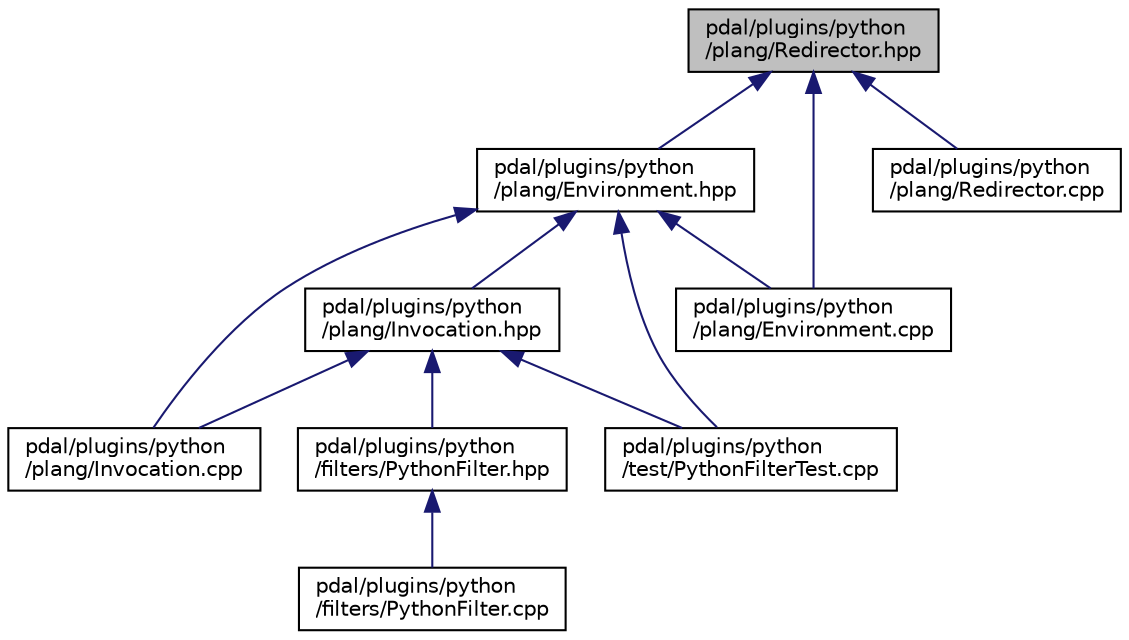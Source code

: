 digraph "pdal/plugins/python/plang/Redirector.hpp"
{
  edge [fontname="Helvetica",fontsize="10",labelfontname="Helvetica",labelfontsize="10"];
  node [fontname="Helvetica",fontsize="10",shape=record];
  Node1 [label="pdal/plugins/python\l/plang/Redirector.hpp",height=0.2,width=0.4,color="black", fillcolor="grey75", style="filled", fontcolor="black"];
  Node1 -> Node2 [dir="back",color="midnightblue",fontsize="10",style="solid",fontname="Helvetica"];
  Node2 [label="pdal/plugins/python\l/plang/Environment.hpp",height=0.2,width=0.4,color="black", fillcolor="white", style="filled",URL="$python_2plang_2Environment_8hpp.html"];
  Node2 -> Node3 [dir="back",color="midnightblue",fontsize="10",style="solid",fontname="Helvetica"];
  Node3 [label="pdal/plugins/python\l/plang/Invocation.hpp",height=0.2,width=0.4,color="black", fillcolor="white", style="filled",URL="$Invocation_8hpp.html"];
  Node3 -> Node4 [dir="back",color="midnightblue",fontsize="10",style="solid",fontname="Helvetica"];
  Node4 [label="pdal/plugins/python\l/filters/PythonFilter.hpp",height=0.2,width=0.4,color="black", fillcolor="white", style="filled",URL="$PythonFilter_8hpp.html"];
  Node4 -> Node5 [dir="back",color="midnightblue",fontsize="10",style="solid",fontname="Helvetica"];
  Node5 [label="pdal/plugins/python\l/filters/PythonFilter.cpp",height=0.2,width=0.4,color="black", fillcolor="white", style="filled",URL="$PythonFilter_8cpp.html"];
  Node3 -> Node6 [dir="back",color="midnightblue",fontsize="10",style="solid",fontname="Helvetica"];
  Node6 [label="pdal/plugins/python\l/plang/Invocation.cpp",height=0.2,width=0.4,color="black", fillcolor="white", style="filled",URL="$Invocation_8cpp.html"];
  Node3 -> Node7 [dir="back",color="midnightblue",fontsize="10",style="solid",fontname="Helvetica"];
  Node7 [label="pdal/plugins/python\l/test/PythonFilterTest.cpp",height=0.2,width=0.4,color="black", fillcolor="white", style="filled",URL="$PythonFilterTest_8cpp.html"];
  Node2 -> Node8 [dir="back",color="midnightblue",fontsize="10",style="solid",fontname="Helvetica"];
  Node8 [label="pdal/plugins/python\l/plang/Environment.cpp",height=0.2,width=0.4,color="black", fillcolor="white", style="filled",URL="$python_2plang_2Environment_8cpp.html"];
  Node2 -> Node6 [dir="back",color="midnightblue",fontsize="10",style="solid",fontname="Helvetica"];
  Node2 -> Node7 [dir="back",color="midnightblue",fontsize="10",style="solid",fontname="Helvetica"];
  Node1 -> Node8 [dir="back",color="midnightblue",fontsize="10",style="solid",fontname="Helvetica"];
  Node1 -> Node9 [dir="back",color="midnightblue",fontsize="10",style="solid",fontname="Helvetica"];
  Node9 [label="pdal/plugins/python\l/plang/Redirector.cpp",height=0.2,width=0.4,color="black", fillcolor="white", style="filled",URL="$Redirector_8cpp.html"];
}
